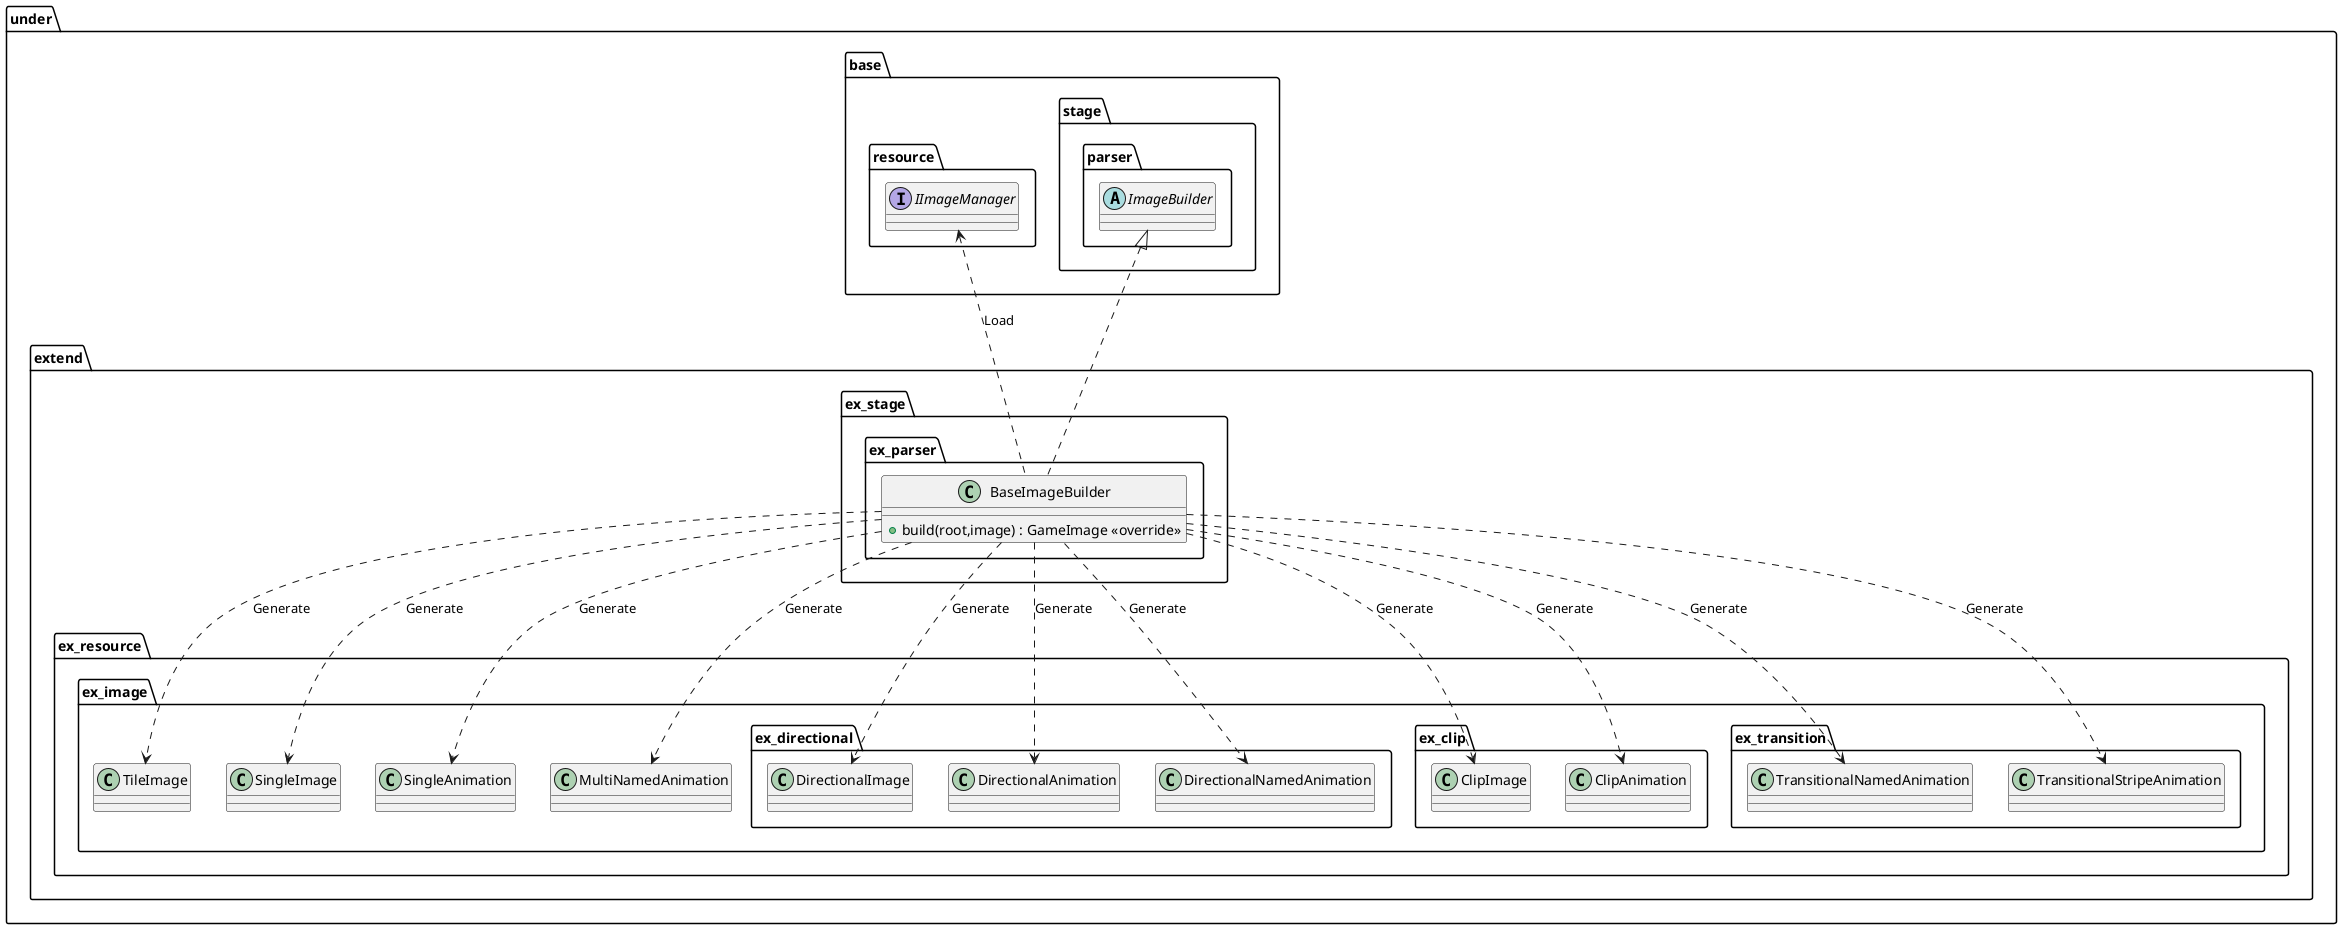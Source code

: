 @startuml ParserImage

package under {
    package extend {
        package ex_stage {
            package ex_parser {
                class BaseImageBuilder {
                    +build(root,image) : GameImage <<override>>
                }
            }
        }
    }
}

package under {
    package base {
        package resource {
            interface IImageManager
        }
        package stage {
            package parser {
                abstract ImageBuilder
            }
        }
    }
    package extend {
        package ex_resource {
            package ex_image {
                class TileImage
                class SingleImage
                class SingleAnimation
                class MultiNamedAnimation
                package ex_directional {
                    class DirectionalImage
                    class DirectionalAnimation
                    class DirectionalNamedAnimation
                }
                package ex_clip {
                    class ClipImage
                    class ClipAnimation
                }
                package ex_transition {
                    class TransitionalNamedAnimation
                    class TransitionalStripeAnimation
                }
            }
        }
    }
}

BaseImageBuilder ..> TileImage : Generate
BaseImageBuilder ..> SingleImage : Generate
BaseImageBuilder ..> SingleAnimation : Generate
BaseImageBuilder ..> MultiNamedAnimation : Generate

BaseImageBuilder ..> TransitionalNamedAnimation : Generate
BaseImageBuilder ..> TransitionalStripeAnimation : Generate

BaseImageBuilder ..> ClipImage : Generate
BaseImageBuilder ..> ClipAnimation : Generate

BaseImageBuilder ..> DirectionalImage : Generate
BaseImageBuilder ..> DirectionalAnimation : Generate
BaseImageBuilder ..> DirectionalNamedAnimation : Generate

IImageManager <.. BaseImageBuilder : Load

ImageBuilder <|.. BaseImageBuilder

@enduml
